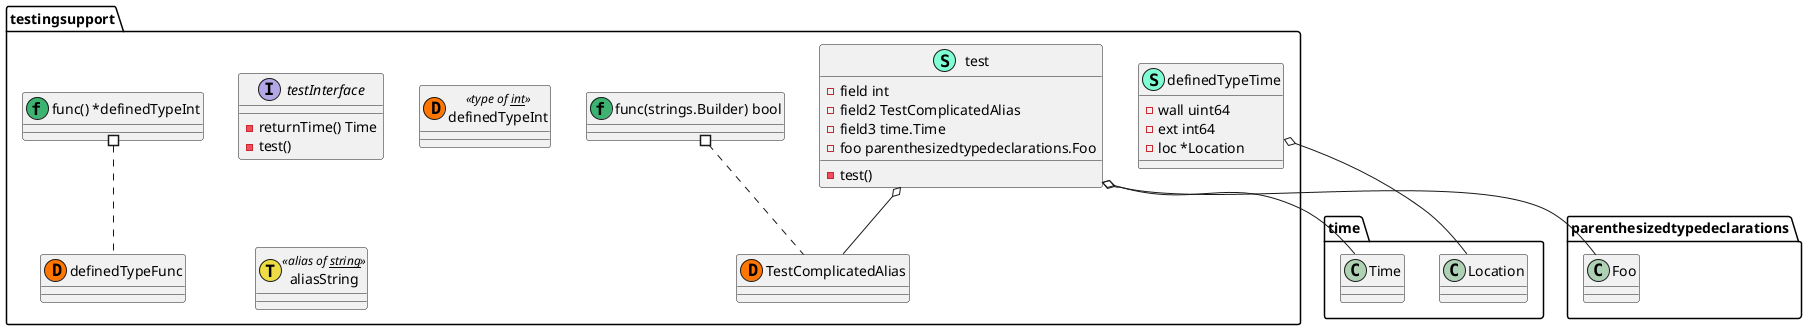 @startuml
namespace testingsupport {
    class "definedTypeTime"  << (S,  7fffd4ff)  >> {
        - wall uint64
        - ext int64
        - loc *Location
    }
    class "test"  << (S,  7fffd4ff)  >> {
        - field int
        - field2 TestComplicatedAlias
        - field3 time.Time
        - foo parenthesizedtypedeclarations.Foo
        - test() 
    }
    interface testInterface {
        - returnTime() Time
        - test() 
    }
    class "TestComplicatedAlias"  << (D,  ff7700ff)  >> {
    }
    class "definedTypeFunc"  << (D,  ff7700ff)  >> {
    }
    class "definedTypeInt"  << (D,  ff7700ff) type of __int__ >> {
    }
}
"testingsupport.definedTypeTime" o-- "time.Location"
"testingsupport.test" o-- "parenthesizedtypedeclarations.Foo"
"testingsupport.test" o-- "testingsupport.TestComplicatedAlias"
"testingsupport.test" o-- "time.Time"
namespace testingsupport {
    class "func(strings.Builder) bool" as funcstringsBuilderbool << (f,  3cb371ff)  >> {
    }
}
"testingsupport.funcstringsBuilderbool" #.. "testingsupport.TestComplicatedAlias"
namespace testingsupport {
    class "func() *definedTypeInt" as func*definedTypeInt << (f,  3cb371ff)  >> {
    }
}
"testingsupport.func*definedTypeInt" #.. "testingsupport.definedTypeFunc"
namespace testingsupport {
    class "aliasString"  << (T,  eddc44ff) alias of __string__ >> {
    }
}
@enduml
